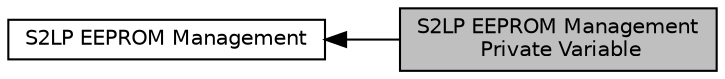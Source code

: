 digraph "S2LP EEPROM Management Private Variable"
{
  edge [fontname="Helvetica",fontsize="10",labelfontname="Helvetica",labelfontsize="10"];
  node [fontname="Helvetica",fontsize="10",shape=box];
  rankdir=LR;
  Node1 [label="S2LP EEPROM Management\l Private Variable",height=0.2,width=0.4,color="black", fillcolor="grey75", style="filled", fontcolor="black",tooltip=" "];
  Node2 [label="S2LP EEPROM Management",height=0.2,width=0.4,color="black", fillcolor="white", style="filled",URL="$group___s2_l_p___e_e_p_r_o_m___management.html",tooltip=" "];
  Node2->Node1 [shape=plaintext, dir="back", style="solid"];
}
